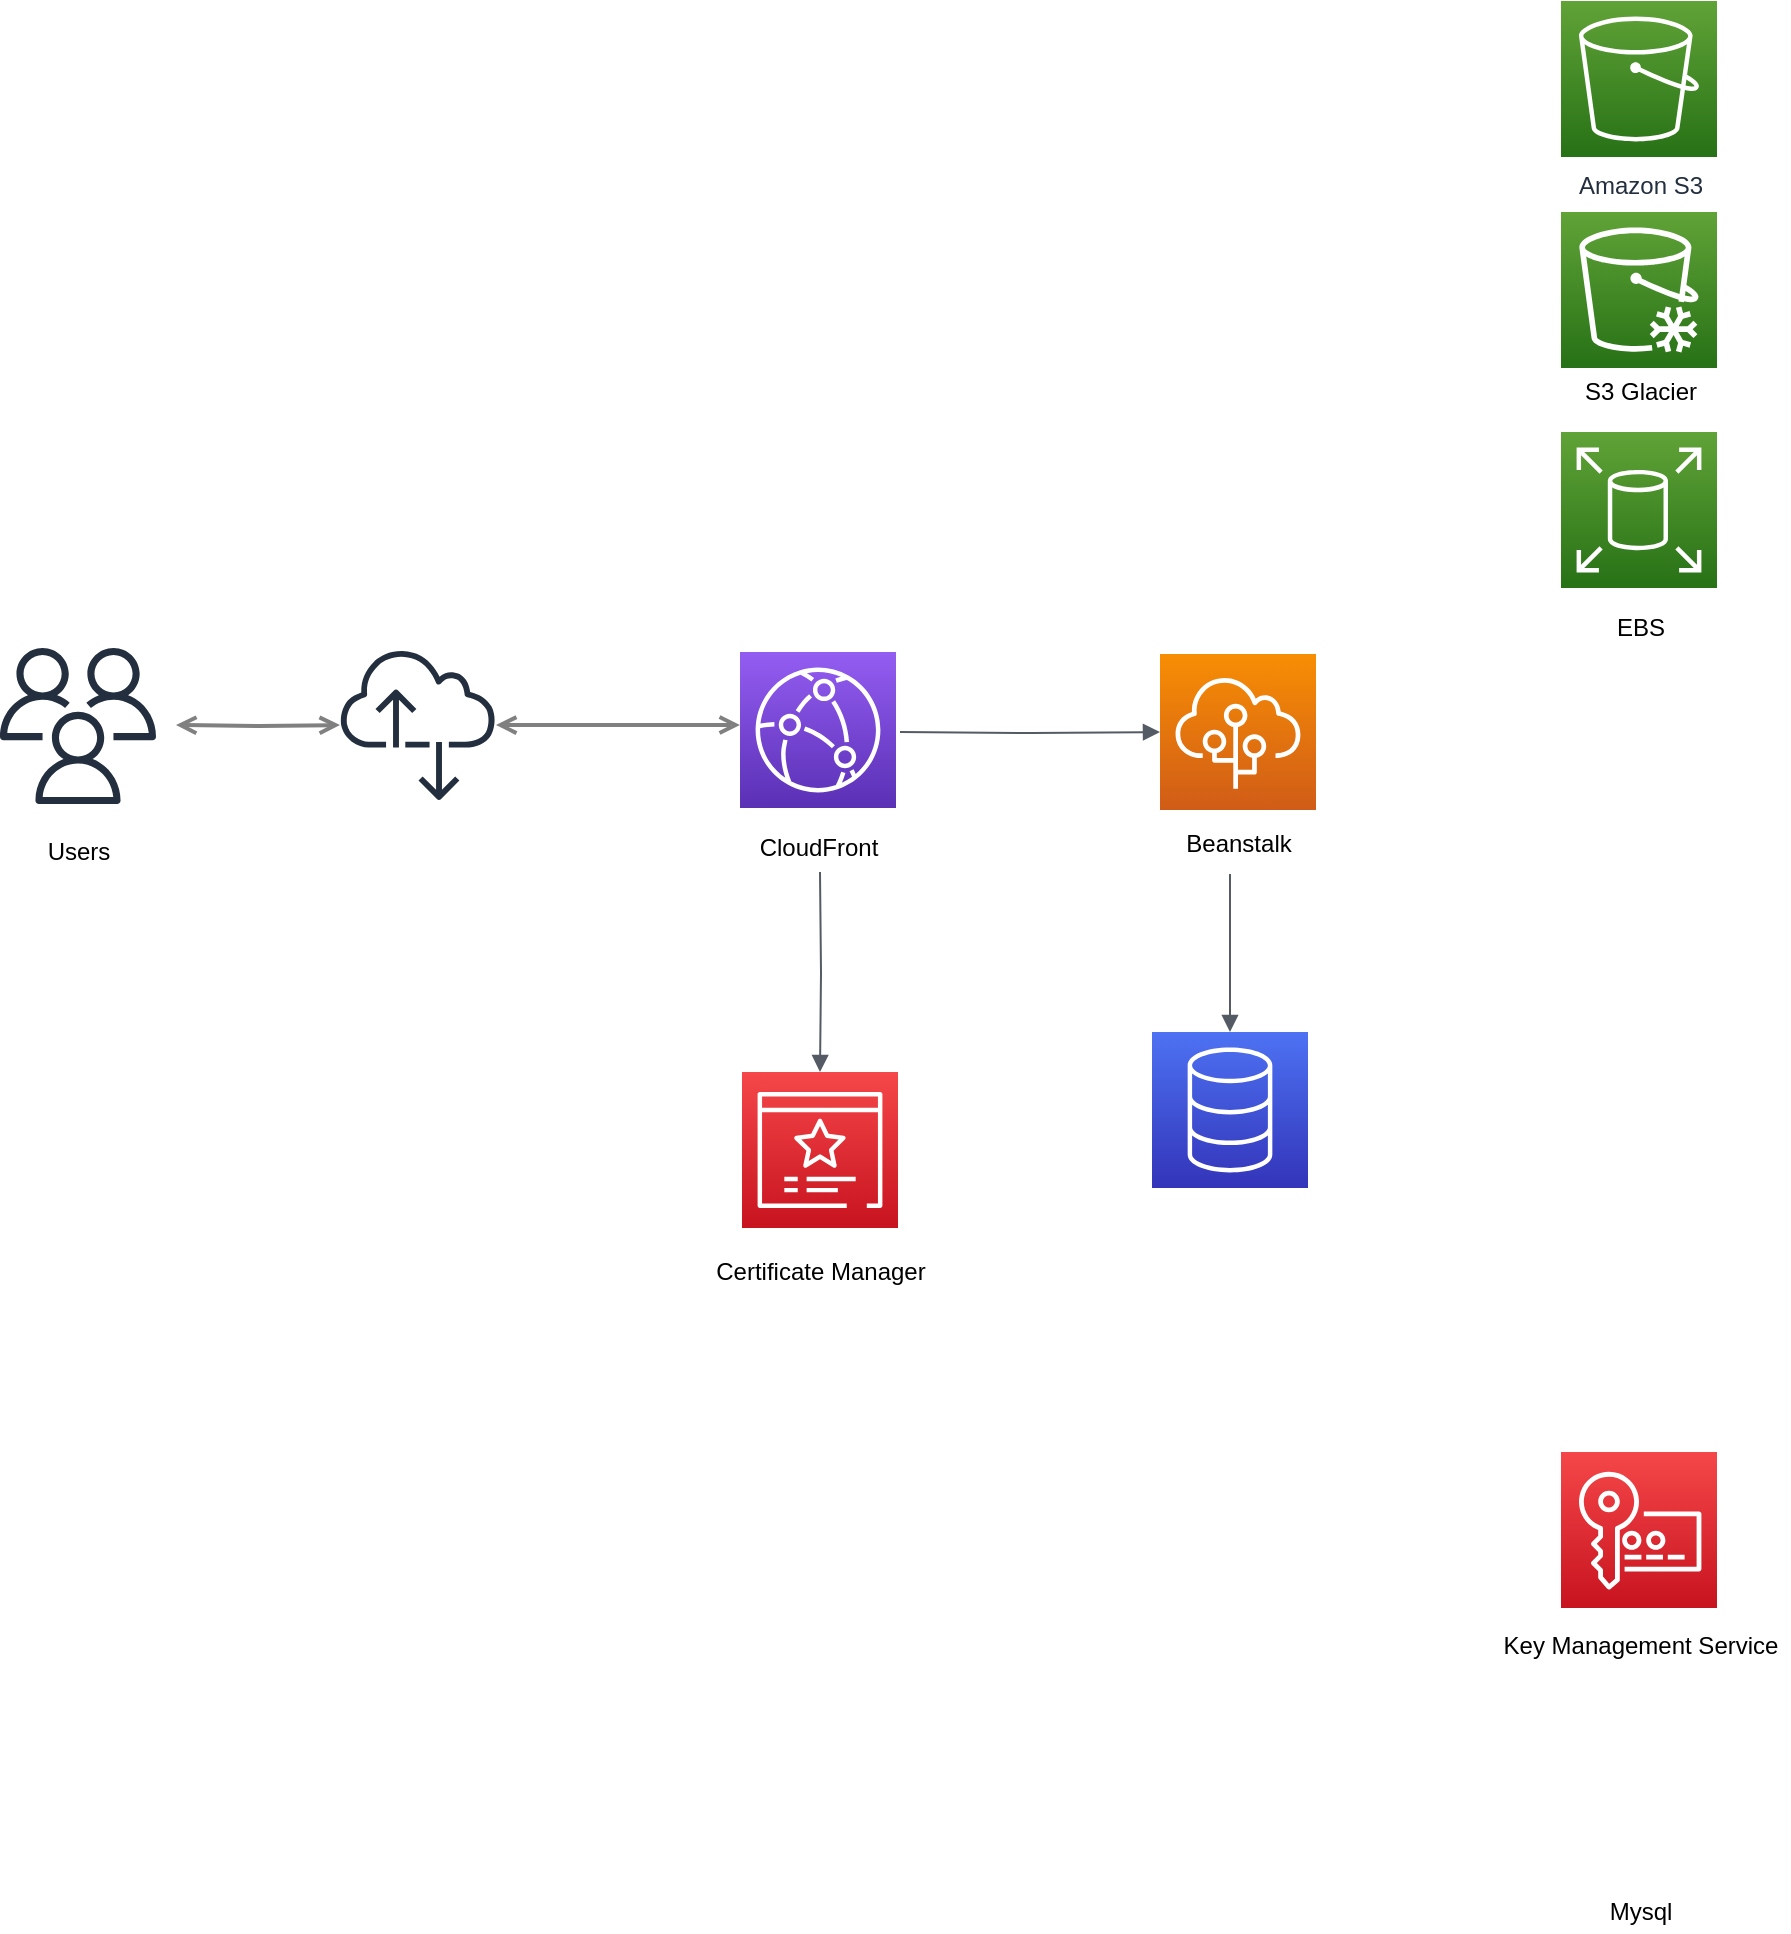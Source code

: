 <mxfile version="14.9.3" type="github">
  <diagram id="Ht1M8jgEwFfnCIfOTk4-" name="Page-1">
    <mxGraphModel dx="1173" dy="685" grid="1" gridSize="10" guides="1" tooltips="1" connect="1" arrows="1" fold="1" page="1" pageScale="1" pageWidth="1169" pageHeight="827" math="0" shadow="0">
      <root>
        <mxCell id="0" />
        <mxCell id="1" parent="0" />
        <mxCell id="UEzPUAAOIrF-is8g5C7q-134" style="edgeStyle=orthogonalEdgeStyle;rounded=0;orthogonalLoop=1;jettySize=auto;html=1;startArrow=open;startFill=0;endArrow=open;endFill=0;strokeWidth=2;strokeColor=#808080;entryX=0;entryY=0.5;entryDx=0;entryDy=0;entryPerimeter=0;" parent="1" source="QBk_AV415ZBRU6Lw4hZX-2" edge="1">
          <mxGeometry relative="1" as="geometry">
            <Array as="points">
              <mxPoint x="320" y="377" />
              <mxPoint x="320" y="377" />
            </Array>
            <mxPoint x="390" y="376.5" as="targetPoint" />
          </mxGeometry>
        </mxCell>
        <mxCell id="UEzPUAAOIrF-is8g5C7q-142" style="edgeStyle=orthogonalEdgeStyle;rounded=0;orthogonalLoop=1;jettySize=auto;html=1;startArrow=open;startFill=0;endArrow=open;endFill=0;strokeWidth=2;strokeColor=#808080;" parent="1" target="QBk_AV415ZBRU6Lw4hZX-2" edge="1">
          <mxGeometry relative="1" as="geometry">
            <mxPoint x="108" y="376.5" as="sourcePoint" />
            <mxPoint x="590.5" y="386.5" as="targetPoint" />
            <Array as="points" />
          </mxGeometry>
        </mxCell>
        <mxCell id="UEzPUAAOIrF-is8g5C7q-116" value="Amazon S3" style="outlineConnect=0;fontColor=#232F3E;gradientColor=#60A337;gradientDirection=north;fillColor=#277116;strokeColor=#ffffff;dashed=0;verticalLabelPosition=bottom;verticalAlign=top;align=center;html=1;fontSize=12;fontStyle=0;aspect=fixed;shape=mxgraph.aws4.resourceIcon;resIcon=mxgraph.aws4.s3;labelBackgroundColor=#ffffff;" parent="1" vertex="1">
          <mxGeometry x="800.5" y="14.5" width="78" height="78" as="geometry" />
        </mxCell>
        <mxCell id="QBk_AV415ZBRU6Lw4hZX-2" value="" style="outlineConnect=0;fontColor=#232F3E;gradientColor=none;fillColor=#232F3E;strokeColor=none;dashed=0;verticalLabelPosition=bottom;verticalAlign=top;align=center;html=1;fontSize=12;fontStyle=0;aspect=fixed;pointerEvents=1;shape=mxgraph.aws4.internet_alt2;" parent="1" vertex="1">
          <mxGeometry x="190" y="337.5" width="78" height="78" as="geometry" />
        </mxCell>
        <mxCell id="QBk_AV415ZBRU6Lw4hZX-18" value="" style="group" parent="1" vertex="1" connectable="0">
          <mxGeometry x="800.5" y="120" width="78" height="100" as="geometry" />
        </mxCell>
        <mxCell id="QBk_AV415ZBRU6Lw4hZX-16" value="" style="points=[[0,0,0],[0.25,0,0],[0.5,0,0],[0.75,0,0],[1,0,0],[0,1,0],[0.25,1,0],[0.5,1,0],[0.75,1,0],[1,1,0],[0,0.25,0],[0,0.5,0],[0,0.75,0],[1,0.25,0],[1,0.5,0],[1,0.75,0]];outlineConnect=0;fontColor=#232F3E;gradientColor=#60A337;gradientDirection=north;fillColor=#277116;strokeColor=#ffffff;dashed=0;verticalLabelPosition=bottom;verticalAlign=top;align=center;html=1;fontSize=12;fontStyle=0;aspect=fixed;shape=mxgraph.aws4.resourceIcon;resIcon=mxgraph.aws4.glacier;" parent="QBk_AV415ZBRU6Lw4hZX-18" vertex="1">
          <mxGeometry width="78" height="78" as="geometry" />
        </mxCell>
        <mxCell id="QBk_AV415ZBRU6Lw4hZX-17" value="S3 Glacier" style="text;html=1;resizable=0;autosize=1;align=center;verticalAlign=middle;points=[];fillColor=none;strokeColor=none;rounded=0;" parent="QBk_AV415ZBRU6Lw4hZX-18" vertex="1">
          <mxGeometry x="4" y="80" width="70" height="20" as="geometry" />
        </mxCell>
        <mxCell id="QBk_AV415ZBRU6Lw4hZX-22" value="" style="group" parent="1" vertex="1" connectable="0">
          <mxGeometry x="800.5" y="230" width="78" height="107.5" as="geometry" />
        </mxCell>
        <mxCell id="QBk_AV415ZBRU6Lw4hZX-19" value="" style="points=[[0,0,0],[0.25,0,0],[0.5,0,0],[0.75,0,0],[1,0,0],[0,1,0],[0.25,1,0],[0.5,1,0],[0.75,1,0],[1,1,0],[0,0.25,0],[0,0.5,0],[0,0.75,0],[1,0.25,0],[1,0.5,0],[1,0.75,0]];outlineConnect=0;fontColor=#232F3E;gradientColor=#60A337;gradientDirection=north;fillColor=#277116;strokeColor=#ffffff;dashed=0;verticalLabelPosition=bottom;verticalAlign=top;align=center;html=1;fontSize=12;fontStyle=0;aspect=fixed;shape=mxgraph.aws4.resourceIcon;resIcon=mxgraph.aws4.elastic_block_store;" parent="QBk_AV415ZBRU6Lw4hZX-22" vertex="1">
          <mxGeometry width="78" height="78" as="geometry" />
        </mxCell>
        <mxCell id="QBk_AV415ZBRU6Lw4hZX-20" value="EBS" style="text;html=1;resizable=0;autosize=1;align=center;verticalAlign=middle;points=[];fillColor=none;strokeColor=none;rounded=0;" parent="QBk_AV415ZBRU6Lw4hZX-22" vertex="1">
          <mxGeometry x="19" y="87.5" width="40" height="20" as="geometry" />
        </mxCell>
        <mxCell id="QBk_AV415ZBRU6Lw4hZX-27" value="" style="group" parent="1" vertex="1" connectable="0">
          <mxGeometry x="600" y="338" width="78" height="108" as="geometry" />
        </mxCell>
        <mxCell id="QBk_AV415ZBRU6Lw4hZX-25" value="" style="points=[[0,0,0],[0.25,0,0],[0.5,0,0],[0.75,0,0],[1,0,0],[0,1,0],[0.25,1,0],[0.5,1,0],[0.75,1,0],[1,1,0],[0,0.25,0],[0,0.5,0],[0,0.75,0],[1,0.25,0],[1,0.5,0],[1,0.75,0]];outlineConnect=0;fontColor=#232F3E;gradientColor=#F78E04;gradientDirection=north;fillColor=#D05C17;strokeColor=#ffffff;dashed=0;verticalLabelPosition=bottom;verticalAlign=top;align=center;html=1;fontSize=12;fontStyle=0;aspect=fixed;shape=mxgraph.aws4.resourceIcon;resIcon=mxgraph.aws4.elastic_beanstalk;" parent="QBk_AV415ZBRU6Lw4hZX-27" vertex="1">
          <mxGeometry y="3" width="78" height="78" as="geometry" />
        </mxCell>
        <mxCell id="QBk_AV415ZBRU6Lw4hZX-26" value="Beanstalk" style="text;html=1;resizable=0;autosize=1;align=center;verticalAlign=middle;points=[];fillColor=none;strokeColor=none;rounded=0;" parent="QBk_AV415ZBRU6Lw4hZX-27" vertex="1">
          <mxGeometry x="4" y="88" width="70" height="20" as="geometry" />
        </mxCell>
        <mxCell id="QBk_AV415ZBRU6Lw4hZX-41" value="" style="group" parent="1" vertex="1" connectable="0">
          <mxGeometry x="764.5" y="740" width="150" height="107" as="geometry" />
        </mxCell>
        <mxCell id="QBk_AV415ZBRU6Lw4hZX-37" value="" style="points=[[0,0,0],[0.25,0,0],[0.5,0,0],[0.75,0,0],[1,0,0],[0,1,0],[0.25,1,0],[0.5,1,0],[0.75,1,0],[1,1,0],[0,0.25,0],[0,0.5,0],[0,0.75,0],[1,0.25,0],[1,0.5,0],[1,0.75,0]];outlineConnect=0;fontColor=#232F3E;gradientColor=#F54749;gradientDirection=north;fillColor=#C7131F;strokeColor=#ffffff;dashed=0;verticalLabelPosition=bottom;verticalAlign=top;align=center;html=1;fontSize=12;fontStyle=0;aspect=fixed;shape=mxgraph.aws4.resourceIcon;resIcon=mxgraph.aws4.key_management_service;" parent="QBk_AV415ZBRU6Lw4hZX-41" vertex="1">
          <mxGeometry x="36" width="78" height="78" as="geometry" />
        </mxCell>
        <mxCell id="QBk_AV415ZBRU6Lw4hZX-40" value="Key Management Service" style="text;html=1;resizable=0;autosize=1;align=center;verticalAlign=middle;points=[];fillColor=none;strokeColor=none;rounded=0;" parent="QBk_AV415ZBRU6Lw4hZX-41" vertex="1">
          <mxGeometry y="87" width="150" height="20" as="geometry" />
        </mxCell>
        <mxCell id="QBk_AV415ZBRU6Lw4hZX-43" value="" style="points=[[0,0,0],[0.25,0,0],[0.5,0,0],[0.75,0,0],[1,0,0],[0,1,0],[0.25,1,0],[0.5,1,0],[0.75,1,0],[1,1,0],[0,0.25,0],[0,0.5,0],[0,0.75,0],[1,0.25,0],[1,0.5,0],[1,0.75,0]];outlineConnect=0;fontColor=#232F3E;gradientColor=#4D72F3;gradientDirection=north;fillColor=#3334B9;strokeColor=#ffffff;dashed=0;verticalLabelPosition=bottom;verticalAlign=top;align=center;html=1;fontSize=12;fontStyle=0;aspect=fixed;shape=mxgraph.aws4.resourceIcon;resIcon=mxgraph.aws4.database;" parent="1" vertex="1">
          <mxGeometry x="596" y="530" width="78" height="78" as="geometry" />
        </mxCell>
        <mxCell id="QBk_AV415ZBRU6Lw4hZX-44" value="Mysql" style="text;html=1;resizable=0;autosize=1;align=center;verticalAlign=middle;points=[];fillColor=none;strokeColor=none;rounded=0;" parent="1" vertex="1">
          <mxGeometry x="814.5" y="960" width="50" height="20" as="geometry" />
        </mxCell>
        <mxCell id="oZ4yjUbmPkhB_Nb1Ovhc-4" value="" style="group" vertex="1" connectable="0" parent="1">
          <mxGeometry x="20" y="338" width="78" height="112" as="geometry" />
        </mxCell>
        <mxCell id="oZ4yjUbmPkhB_Nb1Ovhc-2" value="" style="outlineConnect=0;fontColor=#232F3E;gradientColor=none;fillColor=#232F3E;strokeColor=none;dashed=0;verticalLabelPosition=bottom;verticalAlign=top;align=center;html=1;fontSize=12;fontStyle=0;aspect=fixed;pointerEvents=1;shape=mxgraph.aws4.users;" vertex="1" parent="oZ4yjUbmPkhB_Nb1Ovhc-4">
          <mxGeometry width="78" height="78" as="geometry" />
        </mxCell>
        <mxCell id="oZ4yjUbmPkhB_Nb1Ovhc-3" value="Users" style="text;html=1;resizable=0;autosize=1;align=center;verticalAlign=middle;points=[];fillColor=none;strokeColor=none;rounded=0;" vertex="1" parent="oZ4yjUbmPkhB_Nb1Ovhc-4">
          <mxGeometry x="14" y="92" width="50" height="20" as="geometry" />
        </mxCell>
        <mxCell id="oZ4yjUbmPkhB_Nb1Ovhc-5" value="" style="group" vertex="1" connectable="0" parent="1">
          <mxGeometry x="390" y="340" width="78" height="108" as="geometry" />
        </mxCell>
        <mxCell id="oZ4yjUbmPkhB_Nb1Ovhc-6" value="" style="points=[[0,0,0],[0.25,0,0],[0.5,0,0],[0.75,0,0],[1,0,0],[0,1,0],[0.25,1,0],[0.5,1,0],[0.75,1,0],[1,1,0],[0,0.25,0],[0,0.5,0],[0,0.75,0],[1,0.25,0],[1,0.5,0],[1,0.75,0]];outlineConnect=0;fontColor=#232F3E;gradientColor=#945DF2;gradientDirection=north;fillColor=#5A30B5;strokeColor=#ffffff;dashed=0;verticalLabelPosition=bottom;verticalAlign=top;align=center;html=1;fontSize=12;fontStyle=0;aspect=fixed;shape=mxgraph.aws4.resourceIcon;resIcon=mxgraph.aws4.cloudfront;" vertex="1" parent="oZ4yjUbmPkhB_Nb1Ovhc-5">
          <mxGeometry width="78" height="78" as="geometry" />
        </mxCell>
        <mxCell id="oZ4yjUbmPkhB_Nb1Ovhc-7" value="CloudFront" style="text;html=1;resizable=0;autosize=1;align=center;verticalAlign=middle;points=[];fillColor=none;strokeColor=none;rounded=0;" vertex="1" parent="oZ4yjUbmPkhB_Nb1Ovhc-5">
          <mxGeometry x="4" y="88" width="70" height="20" as="geometry" />
        </mxCell>
        <mxCell id="oZ4yjUbmPkhB_Nb1Ovhc-8" value="" style="group" vertex="1" connectable="0" parent="1">
          <mxGeometry x="370" y="550" width="120" height="110" as="geometry" />
        </mxCell>
        <mxCell id="oZ4yjUbmPkhB_Nb1Ovhc-9" value="" style="points=[[0,0,0],[0.25,0,0],[0.5,0,0],[0.75,0,0],[1,0,0],[0,1,0],[0.25,1,0],[0.5,1,0],[0.75,1,0],[1,1,0],[0,0.25,0],[0,0.5,0],[0,0.75,0],[1,0.25,0],[1,0.5,0],[1,0.75,0]];outlineConnect=0;fontColor=#232F3E;gradientColor=#F54749;gradientDirection=north;fillColor=#C7131F;strokeColor=#ffffff;dashed=0;verticalLabelPosition=bottom;verticalAlign=top;align=center;html=1;fontSize=12;fontStyle=0;aspect=fixed;shape=mxgraph.aws4.resourceIcon;resIcon=mxgraph.aws4.certificate_manager_3;" vertex="1" parent="oZ4yjUbmPkhB_Nb1Ovhc-8">
          <mxGeometry x="21" width="78" height="78" as="geometry" />
        </mxCell>
        <mxCell id="oZ4yjUbmPkhB_Nb1Ovhc-10" value="Certificate Manager" style="text;html=1;resizable=0;autosize=1;align=center;verticalAlign=middle;points=[];fillColor=none;strokeColor=none;rounded=0;" vertex="1" parent="oZ4yjUbmPkhB_Nb1Ovhc-8">
          <mxGeometry y="90" width="120" height="20" as="geometry" />
        </mxCell>
        <mxCell id="oZ4yjUbmPkhB_Nb1Ovhc-11" value="" style="edgeStyle=orthogonalEdgeStyle;html=1;endArrow=block;elbow=vertical;startArrow=none;endFill=1;strokeColor=#545B64;rounded=0;entryX=0.5;entryY=0;entryDx=0;entryDy=0;entryPerimeter=0;" edge="1" parent="1" target="oZ4yjUbmPkhB_Nb1Ovhc-9">
          <mxGeometry width="100" relative="1" as="geometry">
            <mxPoint x="430" y="450" as="sourcePoint" />
            <mxPoint x="530" y="450" as="targetPoint" />
          </mxGeometry>
        </mxCell>
        <mxCell id="oZ4yjUbmPkhB_Nb1Ovhc-12" value="" style="edgeStyle=orthogonalEdgeStyle;html=1;endArrow=block;elbow=vertical;startArrow=none;endFill=1;strokeColor=#545B64;rounded=0;" edge="1" parent="1" target="QBk_AV415ZBRU6Lw4hZX-25">
          <mxGeometry width="100" relative="1" as="geometry">
            <mxPoint x="470" y="380" as="sourcePoint" />
            <mxPoint x="570" y="380" as="targetPoint" />
          </mxGeometry>
        </mxCell>
        <mxCell id="oZ4yjUbmPkhB_Nb1Ovhc-14" value="" style="edgeStyle=orthogonalEdgeStyle;html=1;endArrow=block;elbow=vertical;startArrow=none;endFill=1;strokeColor=#545B64;rounded=0;exitX=0.443;exitY=1.25;exitDx=0;exitDy=0;exitPerimeter=0;entryX=0.5;entryY=0;entryDx=0;entryDy=0;entryPerimeter=0;" edge="1" parent="1" source="QBk_AV415ZBRU6Lw4hZX-26" target="QBk_AV415ZBRU6Lw4hZX-43">
          <mxGeometry width="100" relative="1" as="geometry">
            <mxPoint x="670" y="500" as="sourcePoint" />
            <mxPoint x="770" y="500" as="targetPoint" />
          </mxGeometry>
        </mxCell>
      </root>
    </mxGraphModel>
  </diagram>
</mxfile>
